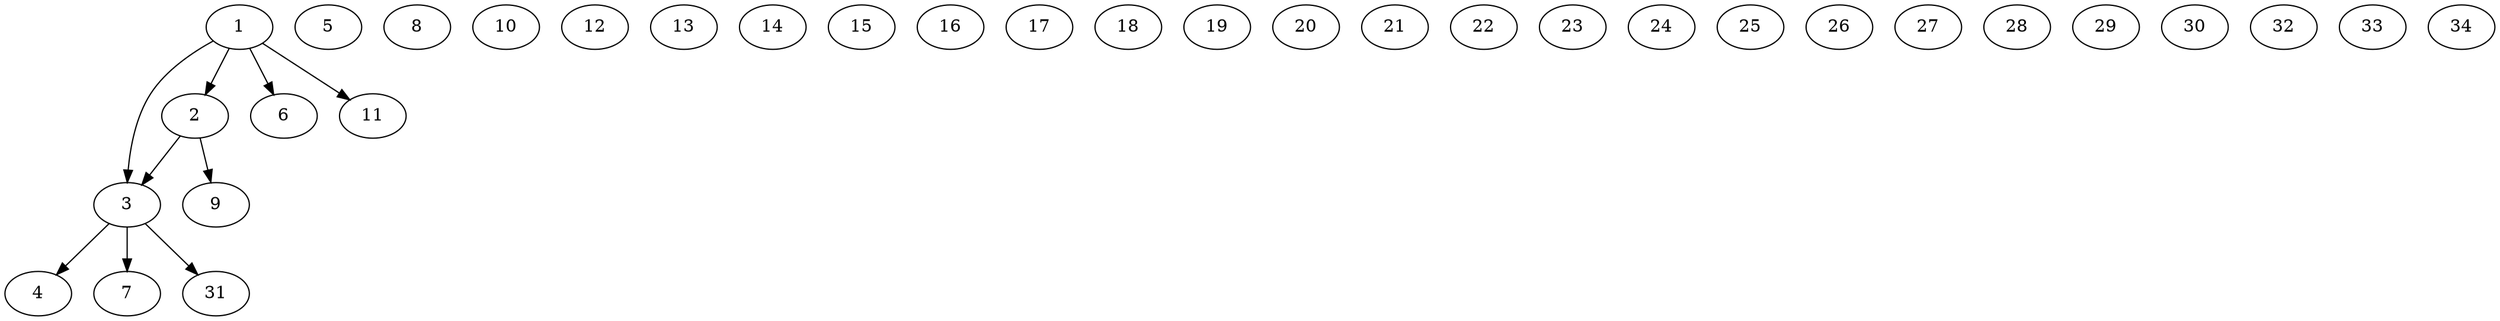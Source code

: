 digraph G {
0[label=1];
1[label=2];
2[label=3];
3[label=4];
4[label=5];
5[label=6];
6[label=7];
7[label=8];
8[label=9];
9[label=10];
10[label=11];
11[label=12];
12[label=13];
13[label=14];
14[label=15];
15[label=16];
16[label=17];
17[label=18];
18[label=19];
19[label=20];
20[label=21];
21[label=22];
22[label=23];
23[label=24];
24[label=25];
25[label=26];
26[label=27];
27[label=28];
28[label=29];
29[label=30];
30[label=31];
31[label=32];
32[label=33];
33[label=34];
0->1 ;
0->2 ;
0->5 ;
0->10 ;
1->2 ;
1->8 ;
2->3 ;
2->6 ;
2->30 ;
}
